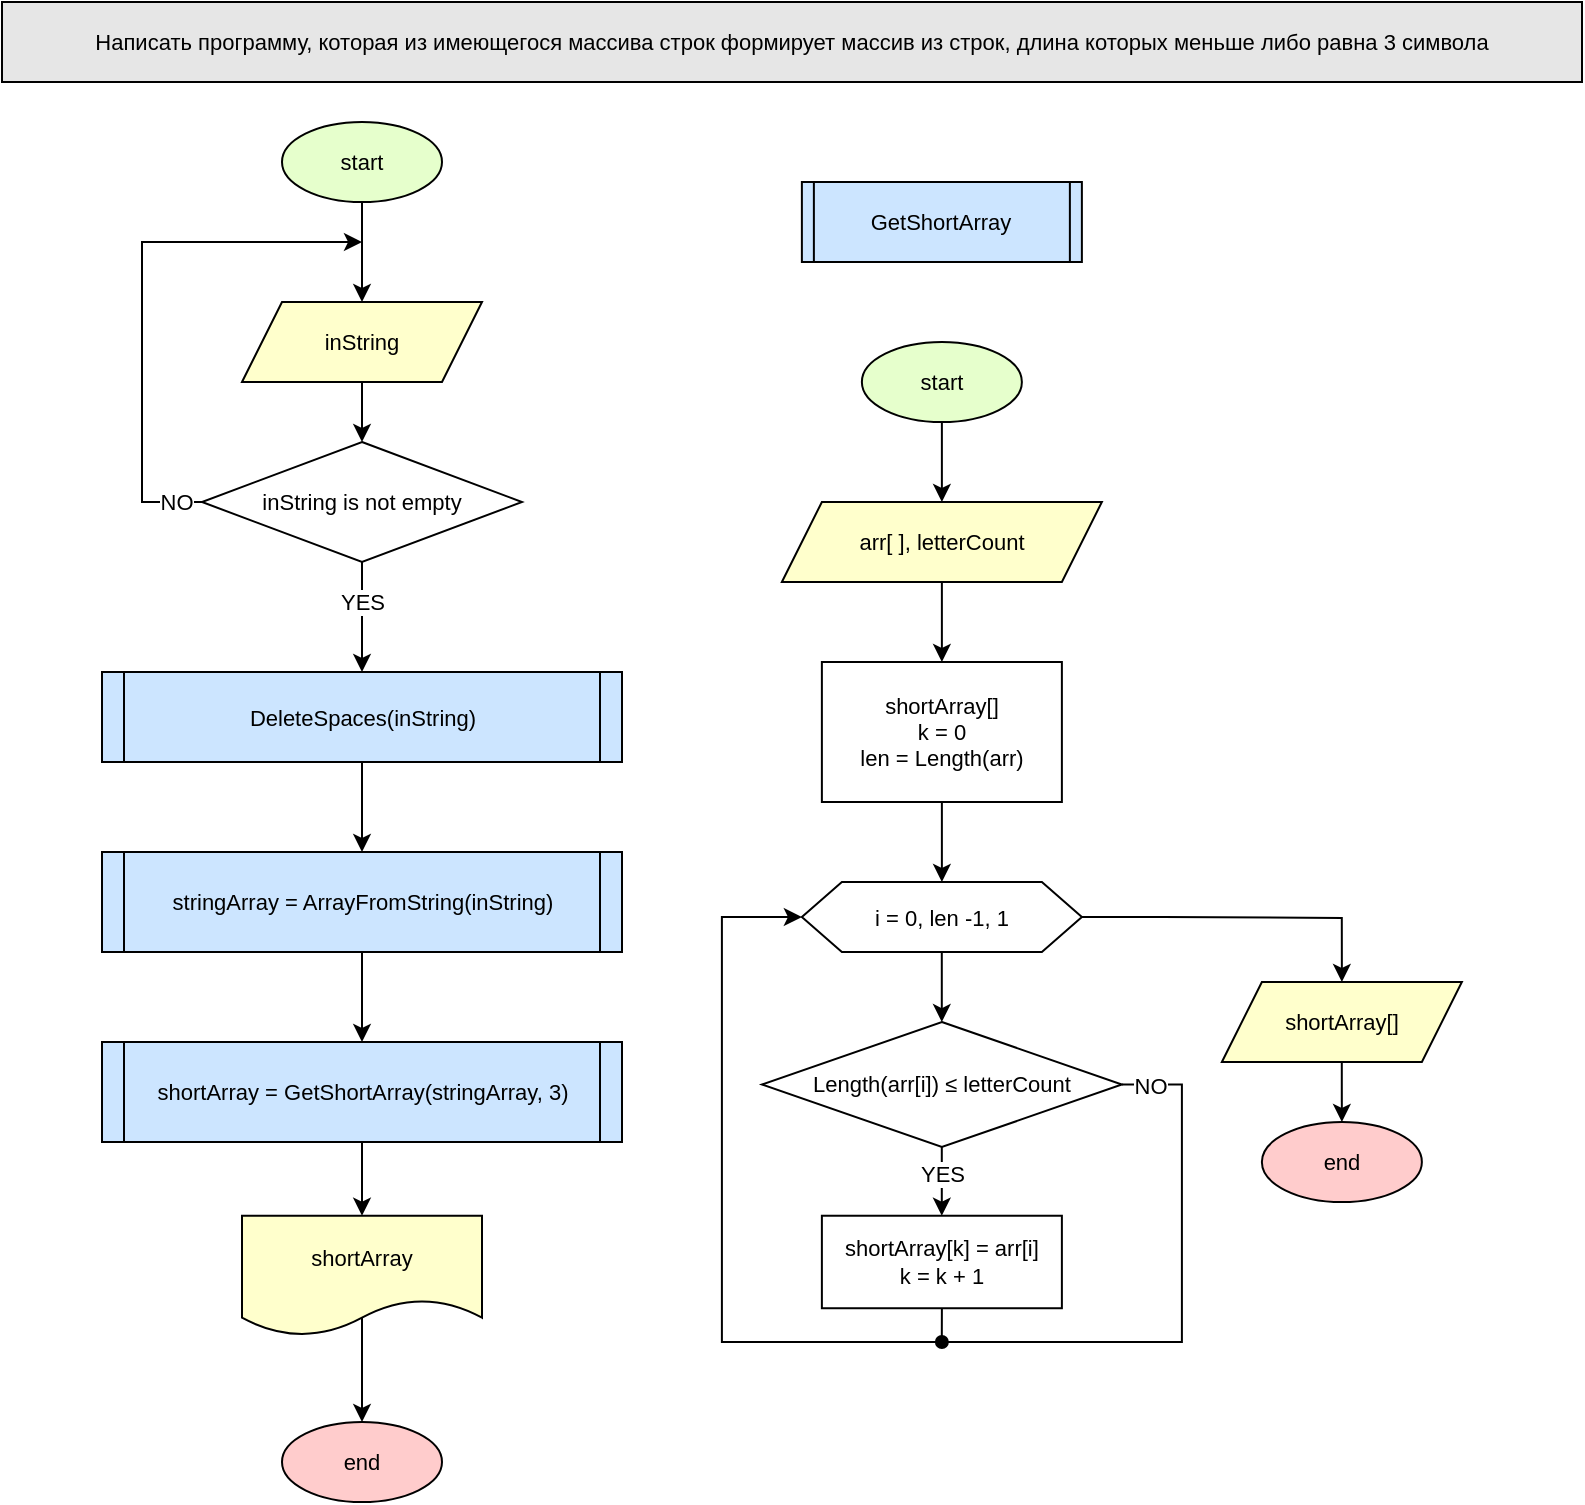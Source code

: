 <mxfile>
    <diagram id="MyMelRZBIANUSUEPDwy8" name="Page-1">
        <mxGraphModel dx="1597" dy="833" grid="1" gridSize="10" guides="1" tooltips="1" connect="1" arrows="1" fold="1" page="1" pageScale="1" pageWidth="850" pageHeight="1100" background="#FFFFFF" math="0" shadow="0">
            <root>
                <mxCell id="0"/>
                <mxCell id="1" parent="0"/>
                <mxCell id="2" value="" style="edgeStyle=orthogonalEdgeStyle;rounded=0;orthogonalLoop=1;jettySize=auto;html=1;fillColor=#FFFFFF;strokeColor=#000000;fontColor=#000000;labelBackgroundColor=none;" edge="1" parent="1" source="3" target="5">
                    <mxGeometry relative="1" as="geometry"/>
                </mxCell>
                <mxCell id="3" value="start" style="ellipse;whiteSpace=wrap;html=1;fillColor=#E6FFCC;fontSize=11;strokeColor=#000000;fontColor=#000000;rounded=0;labelBackgroundColor=none;endArrow=classic;" vertex="1" parent="1">
                    <mxGeometry x="150" y="70" width="80" height="40" as="geometry"/>
                </mxCell>
                <mxCell id="4" value="" style="edgeStyle=orthogonalEdgeStyle;rounded=0;orthogonalLoop=1;jettySize=auto;html=1;fillColor=#FFFFFF;strokeColor=#000000;fontColor=#000000;labelBackgroundColor=none;" edge="1" parent="1" source="5" target="10">
                    <mxGeometry relative="1" as="geometry"/>
                </mxCell>
                <mxCell id="5" value="inString" style="shape=parallelogram;perimeter=parallelogramPerimeter;whiteSpace=wrap;html=1;fixedSize=1;fillColor=#FFFFCC;fontSize=11;strokeColor=#000000;fontColor=#000000;rounded=0;labelBackgroundColor=none;endArrow=classic;" vertex="1" parent="1">
                    <mxGeometry x="130" y="160" width="120" height="40" as="geometry"/>
                </mxCell>
                <mxCell id="6" style="edgeStyle=orthogonalEdgeStyle;rounded=0;orthogonalLoop=1;jettySize=auto;html=1;exitX=0;exitY=0.5;exitDx=0;exitDy=0;fillColor=#FFFFFF;strokeColor=#000000;fontColor=#000000;labelBackgroundColor=none;" edge="1" parent="1" source="10">
                    <mxGeometry relative="1" as="geometry">
                        <mxPoint x="190" y="130" as="targetPoint"/>
                        <Array as="points">
                            <mxPoint x="80" y="260"/>
                            <mxPoint x="80" y="130"/>
                        </Array>
                    </mxGeometry>
                </mxCell>
                <mxCell id="7" value="NO" style="edgeLabel;html=1;align=center;verticalAlign=middle;resizable=0;points=[];fillColor=#FFFFFF;strokeColor=#000000;fontColor=#000000;rounded=0;labelBackgroundColor=#FFFFFF;endArrow=classic;" vertex="1" connectable="0" parent="6">
                    <mxGeometry x="-0.85" y="-1" relative="1" as="geometry">
                        <mxPoint x="7" y="1" as="offset"/>
                    </mxGeometry>
                </mxCell>
                <mxCell id="8" value="" style="edgeStyle=orthogonalEdgeStyle;rounded=0;orthogonalLoop=1;jettySize=auto;html=1;entryX=0.5;entryY=0;entryDx=0;entryDy=0;fillColor=#FFFFFF;strokeColor=#000000;fontColor=#000000;labelBackgroundColor=none;" edge="1" parent="1" source="10" target="12">
                    <mxGeometry relative="1" as="geometry">
                        <mxPoint x="190" y="350" as="targetPoint"/>
                    </mxGeometry>
                </mxCell>
                <mxCell id="9" value="YES" style="edgeLabel;html=1;align=center;verticalAlign=middle;resizable=0;points=[];fillColor=#FFFFFF;strokeColor=#000000;fontColor=#000000;rounded=0;labelBackgroundColor=#FFFFFF;endArrow=classic;" vertex="1" connectable="0" parent="8">
                    <mxGeometry x="-0.272" relative="1" as="geometry">
                        <mxPoint as="offset"/>
                    </mxGeometry>
                </mxCell>
                <mxCell id="10" value="inString is not empty" style="rhombus;whiteSpace=wrap;html=1;fontSize=11;fillColor=#FFFFFF;strokeColor=#000000;fontColor=#000000;rounded=0;labelBackgroundColor=none;endArrow=classic;" vertex="1" parent="1">
                    <mxGeometry x="110" y="230" width="160" height="60" as="geometry"/>
                </mxCell>
                <mxCell id="11" value="" style="edgeStyle=orthogonalEdgeStyle;rounded=0;orthogonalLoop=1;jettySize=auto;html=1;fillColor=#FFFFFF;strokeColor=#000000;fontColor=#000000;labelBackgroundColor=none;" edge="1" parent="1" source="12" target="14">
                    <mxGeometry relative="1" as="geometry"/>
                </mxCell>
                <mxCell id="12" value="&lt;span style=&quot;&quot;&gt;DeleteSpaces(inString)&lt;/span&gt;" style="shape=process;whiteSpace=wrap;html=1;backgroundOutline=1;size=0.041;fillColor=#CCE5FF;fontSize=11;strokeColor=#000000;fontColor=#000000;rounded=0;labelBackgroundColor=none;endArrow=classic;" vertex="1" parent="1">
                    <mxGeometry x="60" y="345" width="260" height="45" as="geometry"/>
                </mxCell>
                <mxCell id="13" value="" style="edgeStyle=orthogonalEdgeStyle;rounded=0;orthogonalLoop=1;jettySize=auto;html=1;fillColor=#FFFFFF;strokeColor=#000000;fontColor=#000000;labelBackgroundColor=none;" edge="1" parent="1" source="14" target="17">
                    <mxGeometry relative="1" as="geometry"/>
                </mxCell>
                <mxCell id="14" value="&lt;span style=&quot;&quot;&gt;stringArray = ArrayFromString(inString)&lt;/span&gt;" style="shape=process;whiteSpace=wrap;html=1;backgroundOutline=1;size=0.041;fillColor=#CCE5FF;fontSize=11;strokeColor=#000000;fontColor=#000000;rounded=0;labelBackgroundColor=none;endArrow=classic;" vertex="1" parent="1">
                    <mxGeometry x="60" y="435" width="260" height="50" as="geometry"/>
                </mxCell>
                <mxCell id="15" value="" style="edgeStyle=orthogonalEdgeStyle;rounded=0;orthogonalLoop=1;jettySize=auto;html=1;exitX=0.5;exitY=0.852;exitDx=0;exitDy=0;exitPerimeter=0;fillColor=#FFFFFF;strokeColor=#000000;fontColor=#000000;labelBackgroundColor=none;" edge="1" parent="1" source="19" target="18">
                    <mxGeometry relative="1" as="geometry">
                        <Array as="points">
                            <mxPoint x="190" y="730"/>
                            <mxPoint x="190" y="730"/>
                        </Array>
                    </mxGeometry>
                </mxCell>
                <mxCell id="16" style="edgeStyle=orthogonalEdgeStyle;rounded=0;orthogonalLoop=1;jettySize=auto;html=1;exitX=0.5;exitY=1;exitDx=0;exitDy=0;entryX=0.5;entryY=0;entryDx=0;entryDy=0;fillColor=#FFFFFF;strokeColor=#000000;fontColor=#000000;labelBackgroundColor=none;" edge="1" parent="1" source="17" target="19">
                    <mxGeometry relative="1" as="geometry">
                        <mxPoint x="310" y="710" as="targetPoint"/>
                    </mxGeometry>
                </mxCell>
                <mxCell id="17" value="&lt;span style=&quot;&quot;&gt;shortArray = GetShortArray(stringArray, 3)&lt;/span&gt;" style="shape=process;whiteSpace=wrap;html=1;backgroundOutline=1;size=0.041;fillColor=#CCE5FF;fontSize=11;strokeColor=#000000;fontColor=#000000;rounded=0;labelBackgroundColor=none;endArrow=classic;" vertex="1" parent="1">
                    <mxGeometry x="60" y="530" width="260" height="50" as="geometry"/>
                </mxCell>
                <mxCell id="18" value="end" style="ellipse;whiteSpace=wrap;html=1;fillColor=#FFCCCC;fontSize=11;strokeColor=#000000;fontColor=#000000;rounded=0;labelBackgroundColor=none;endArrow=classic;" vertex="1" parent="1">
                    <mxGeometry x="150" y="720" width="80" height="40" as="geometry"/>
                </mxCell>
                <mxCell id="19" value="shortArray" style="shape=document;whiteSpace=wrap;html=1;boundedLbl=1;fillColor=#FFFFCC;fontSize=11;strokeColor=#000000;fontColor=#000000;rounded=0;labelBackgroundColor=none;endArrow=classic;" vertex="1" parent="1">
                    <mxGeometry x="130" y="616.87" width="120" height="60" as="geometry"/>
                </mxCell>
                <mxCell id="20" value="&lt;span style=&quot;&quot;&gt;GetShortArray&lt;/span&gt;" style="shape=process;whiteSpace=wrap;html=1;backgroundOutline=1;size=0.041;fillColor=#CCE5FF;fontSize=11;strokeColor=#000000;fontColor=#000000;rounded=0;labelBackgroundColor=none;endArrow=classic;" vertex="1" parent="1">
                    <mxGeometry x="409.94" y="100" width="140" height="40" as="geometry"/>
                </mxCell>
                <mxCell id="21" value="" style="edgeStyle=orthogonalEdgeStyle;rounded=0;orthogonalLoop=1;jettySize=auto;html=1;fillColor=#FFFFFF;strokeColor=#000000;fontColor=#000000;labelBackgroundColor=none;" edge="1" parent="1" source="22" target="24">
                    <mxGeometry relative="1" as="geometry"/>
                </mxCell>
                <mxCell id="22" value="start" style="ellipse;whiteSpace=wrap;html=1;fillColor=#E6FFCC;fontSize=11;strokeColor=#000000;fontColor=#000000;rounded=0;labelBackgroundColor=none;endArrow=classic;" vertex="1" parent="1">
                    <mxGeometry x="439.94" y="180" width="80" height="40" as="geometry"/>
                </mxCell>
                <mxCell id="23" value="" style="edgeStyle=orthogonalEdgeStyle;rounded=0;orthogonalLoop=1;jettySize=auto;html=1;fillColor=#FFFFFF;strokeColor=#000000;fontColor=#000000;labelBackgroundColor=none;" edge="1" parent="1" source="24" target="26">
                    <mxGeometry relative="1" as="geometry"/>
                </mxCell>
                <mxCell id="24" value="arr[ ], letterCount" style="shape=parallelogram;perimeter=parallelogramPerimeter;whiteSpace=wrap;html=1;fixedSize=1;fillColor=#FFFFCC;fontSize=11;strokeColor=#000000;fontColor=#000000;rounded=0;labelBackgroundColor=none;endArrow=classic;" vertex="1" parent="1">
                    <mxGeometry x="399.94" y="260" width="160" height="40" as="geometry"/>
                </mxCell>
                <mxCell id="25" value="" style="edgeStyle=orthogonalEdgeStyle;rounded=0;orthogonalLoop=1;jettySize=auto;html=1;fillColor=#FFFFFF;strokeColor=#000000;fontColor=#000000;labelBackgroundColor=none;" edge="1" parent="1" source="26" target="29">
                    <mxGeometry relative="1" as="geometry"/>
                </mxCell>
                <mxCell id="26" value="shortArray[]&lt;br&gt;k = 0&lt;br&gt;len = Length(arr)" style="whiteSpace=wrap;html=1;fillColor=#FFFFFF;fontSize=11;strokeColor=#000000;fontColor=#000000;rounded=0;labelBackgroundColor=none;endArrow=classic;" vertex="1" parent="1">
                    <mxGeometry x="419.94" y="340" width="120" height="70" as="geometry"/>
                </mxCell>
                <mxCell id="27" value="" style="edgeStyle=orthogonalEdgeStyle;rounded=0;orthogonalLoop=1;jettySize=auto;html=1;fillColor=#FFFFFF;strokeColor=#000000;fontColor=#000000;labelBackgroundColor=none;" edge="1" parent="1" source="29" target="34">
                    <mxGeometry relative="1" as="geometry"/>
                </mxCell>
                <mxCell id="28" value="" style="edgeStyle=orthogonalEdgeStyle;rounded=0;orthogonalLoop=1;jettySize=auto;html=1;endArrow=classic;endFill=1;entryX=0.5;entryY=0;entryDx=0;entryDy=0;fillColor=#FFFFFF;strokeColor=#000000;fontColor=#000000;labelBackgroundColor=none;" edge="1" parent="1" source="29" target="38">
                    <mxGeometry relative="1" as="geometry">
                        <Array as="points">
                            <mxPoint x="589.94" y="468"/>
                            <mxPoint x="689.94" y="468"/>
                        </Array>
                    </mxGeometry>
                </mxCell>
                <mxCell id="29" value="i = 0, len -1, 1" style="shape=hexagon;perimeter=hexagonPerimeter2;whiteSpace=wrap;html=1;fixedSize=1;fontSize=11;fillColor=#FFFFFF;strokeColor=#000000;fontColor=#000000;rounded=0;labelBackgroundColor=none;endArrow=classic;" vertex="1" parent="1">
                    <mxGeometry x="409.94" y="450" width="140" height="35" as="geometry"/>
                </mxCell>
                <mxCell id="30" value="" style="edgeStyle=orthogonalEdgeStyle;rounded=0;orthogonalLoop=1;jettySize=auto;html=1;fillColor=#FFFFFF;strokeColor=#000000;fontColor=#000000;labelBackgroundColor=none;" edge="1" parent="1" source="34" target="36">
                    <mxGeometry relative="1" as="geometry"/>
                </mxCell>
                <mxCell id="31" value="YES" style="edgeLabel;html=1;align=center;verticalAlign=middle;resizable=0;points=[];fillColor=#FFFFFF;strokeColor=#000000;fontColor=#000000;rounded=0;labelBackgroundColor=#FFFFFF;endArrow=classic;" vertex="1" connectable="0" parent="30">
                    <mxGeometry x="-0.754" relative="1" as="geometry">
                        <mxPoint y="8" as="offset"/>
                    </mxGeometry>
                </mxCell>
                <mxCell id="32" style="edgeStyle=orthogonalEdgeStyle;rounded=0;orthogonalLoop=1;jettySize=auto;html=1;exitX=1;exitY=0.5;exitDx=0;exitDy=0;endArrow=oval;endFill=1;fillColor=#FFFFFF;strokeColor=#000000;fontColor=#000000;labelBackgroundColor=none;" edge="1" parent="1" source="34">
                    <mxGeometry relative="1" as="geometry">
                        <mxPoint x="479.94" y="680" as="targetPoint"/>
                        <Array as="points">
                            <mxPoint x="599.94" y="551"/>
                            <mxPoint x="599.94" y="680"/>
                        </Array>
                    </mxGeometry>
                </mxCell>
                <mxCell id="33" value="NO" style="edgeLabel;html=1;align=center;verticalAlign=middle;resizable=0;points=[];fillColor=#FFFFFF;strokeColor=#000000;fontColor=#000000;rounded=0;labelBackgroundColor=#FFFFFF;endArrow=classic;" vertex="1" connectable="0" parent="32">
                    <mxGeometry x="-0.951" relative="1" as="geometry">
                        <mxPoint x="7" as="offset"/>
                    </mxGeometry>
                </mxCell>
                <mxCell id="34" value="Length(arr[i])&amp;nbsp;≤ letterCount" style="rhombus;whiteSpace=wrap;html=1;fontSize=11;fillColor=#FFFFFF;strokeColor=#000000;fontColor=#000000;rounded=0;labelBackgroundColor=none;endArrow=classic;" vertex="1" parent="1">
                    <mxGeometry x="389.94" y="520" width="180" height="62.5" as="geometry"/>
                </mxCell>
                <mxCell id="35" style="edgeStyle=orthogonalEdgeStyle;rounded=0;orthogonalLoop=1;jettySize=auto;html=1;exitX=0.5;exitY=1;exitDx=0;exitDy=0;entryX=0;entryY=0.5;entryDx=0;entryDy=0;fillColor=#FFFFFF;strokeColor=#000000;fontColor=#000000;labelBackgroundColor=none;" edge="1" parent="1" source="36" target="29">
                    <mxGeometry relative="1" as="geometry">
                        <mxPoint x="359.94" y="320" as="targetPoint"/>
                        <Array as="points">
                            <mxPoint x="479.94" y="680"/>
                            <mxPoint x="369.94" y="680"/>
                            <mxPoint x="369.94" y="468"/>
                        </Array>
                    </mxGeometry>
                </mxCell>
                <mxCell id="36" value="shortArray[k] = arr[i]&lt;br&gt;k = k + 1" style="whiteSpace=wrap;html=1;fontSize=11;fillColor=#FFFFFF;strokeColor=#000000;fontColor=#000000;rounded=0;labelBackgroundColor=none;endArrow=classic;" vertex="1" parent="1">
                    <mxGeometry x="419.94" y="616.87" width="120" height="46.25" as="geometry"/>
                </mxCell>
                <mxCell id="37" value="" style="edgeStyle=orthogonalEdgeStyle;rounded=0;orthogonalLoop=1;jettySize=auto;html=1;endArrow=classic;endFill=1;fillColor=#FFFFFF;strokeColor=#000000;fontColor=#000000;labelBackgroundColor=none;" edge="1" parent="1" source="38" target="39">
                    <mxGeometry relative="1" as="geometry"/>
                </mxCell>
                <mxCell id="38" value="shortArray[]" style="shape=parallelogram;perimeter=parallelogramPerimeter;whiteSpace=wrap;html=1;fixedSize=1;fillColor=#FFFFCC;fontSize=11;strokeColor=#000000;fontColor=#000000;rounded=0;labelBackgroundColor=none;endArrow=classic;" vertex="1" parent="1">
                    <mxGeometry x="619.94" y="500" width="120" height="40" as="geometry"/>
                </mxCell>
                <mxCell id="39" value="end" style="ellipse;whiteSpace=wrap;html=1;fillColor=#FFCCCC;fontSize=11;strokeColor=#000000;fontColor=#000000;rounded=0;labelBackgroundColor=none;endArrow=classic;" vertex="1" parent="1">
                    <mxGeometry x="639.94" y="570" width="80" height="40" as="geometry"/>
                </mxCell>
                <mxCell id="40" value="Написать программу, которая из имеющегося массива строк формирует массив из строк, длина которых меньше либо равна 3 символа" style="rounded=0;whiteSpace=wrap;html=1;fillColor=#E6E6E6;fontSize=11;strokeColor=#000000;fontColor=#000000;labelBackgroundColor=none;endArrow=classic;" vertex="1" parent="1">
                    <mxGeometry x="10" y="10" width="790" height="40" as="geometry"/>
                </mxCell>
            </root>
        </mxGraphModel>
    </diagram>
</mxfile>